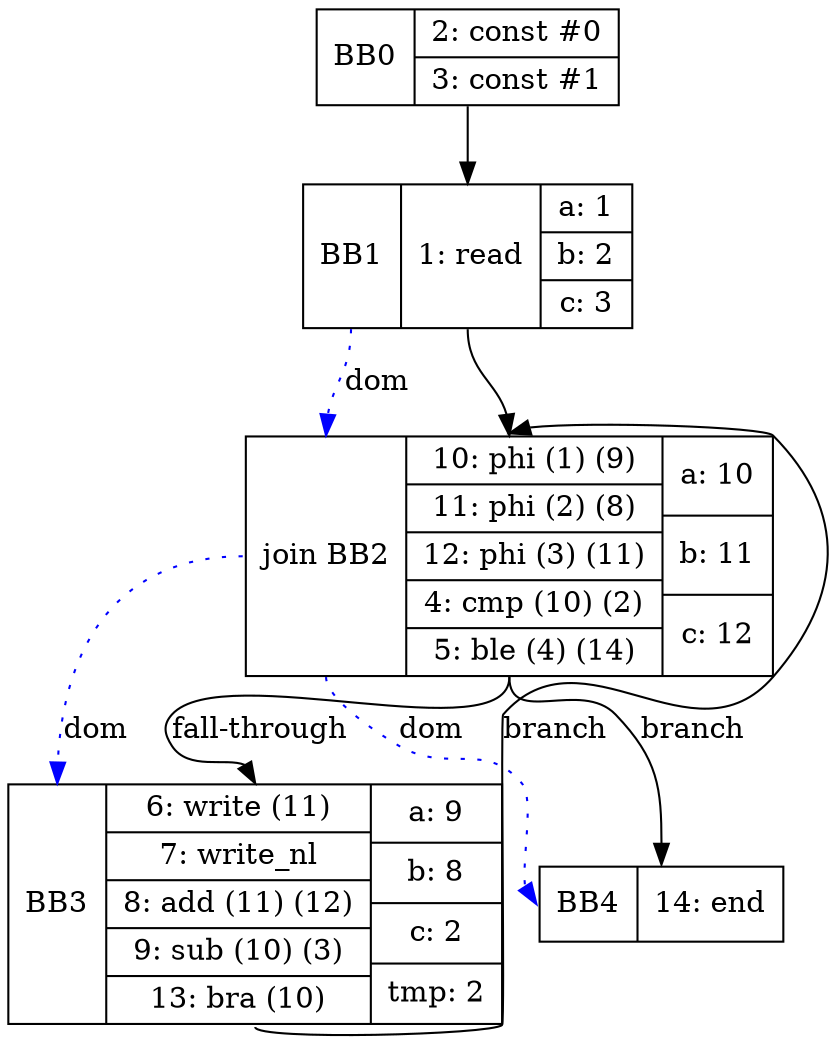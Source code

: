 digraph G {
bb0 [shape=record, label="<b>BB0 | {2: const #0|3: const #1}"];
bb1 [shape=record, label="<b>BB1 | {1: read}| {a: 1 | b: 2 | c: 3}"];
bb2 [shape=record, label="<b>join BB2 | {10: phi (1) (9)|11: phi (2) (8)|12: phi (3) (11)|4: cmp (10) (2)|5: ble (4) (14)}| {a: 10 | b: 11 | c: 12}"];
bb3 [shape=record, label="<b>BB3 | {6: write (11)|7: write_nl|8: add (11) (12)|9: sub (10) (3)|13: bra (10)}| {a: 9 | b: 8 | c: 2 | tmp: 2}"];
bb4 [shape=record, label="<b>BB4 | {14: end}"];
bb0:s -> bb1:n ;
bb1:s -> bb2:n ;
bb3:s -> bb2:n [label="branch"];
bb2:s -> bb3:n [label="fall-through"];
bb2:s -> bb4:n [label="branch"];
bb1:b -> bb2:b [color=blue, style=dotted, label="dom"];
bb2:b -> bb3:b [color=blue, style=dotted, label="dom"];
bb2:b -> bb4:b [color=blue, style=dotted, label="dom"];
}
